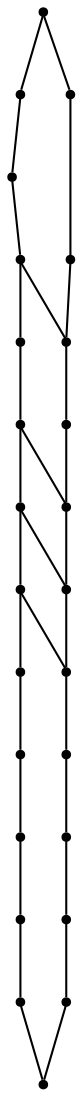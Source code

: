 graph {
  node [shape=point,comment="{\"directed\":false,\"doi\":\"10.1007/978-3-030-68766-3_18\",\"figure\":\"3 (2)\"}"]

  v0 [pos="1430.584178875226,337.0821304864153"]
  v1 [pos="1430.584178875226,271.46897147361426"]
  v2 [pos="1364.9715510767453,271.46897147361426"]
  v3 [pos="1332.1643151454482,271.46897147361426"]
  v4 [pos="1266.551814523803,337.0821304864153"]
  v5 [pos="1266.551814523803,271.46897147361426"]
  v6 [pos="1233.7444514156705,271.46897147361426"]
  v7 [pos="1233.7444514156705,337.0821304864153"]
  v8 [pos="1200.939186725322,337.0821304864153"]
  v9 [pos="1200.939186725322,271.46897147361426"]
  v10 [pos="1168.1319507940252,271.46897147361426"]
  v11 [pos="1168.1319507940252,337.0821304864153"]
  v12 [pos="1135.3266861036768,271.46897147361426"]
  v13 [pos="1135.3266861036768,337.0821304864153"]
  v14 [pos="1102.5193229955444,337.0821304864153"]
  v15 [pos="1069.7141854820316,271.46897147361426"]
  v16 [pos="1069.7141854820316,337.0821304864153"]
  v17 [pos="1036.9068541681079,337.0821304864153"]
  v18 [pos="1036.9068541681079,271.46897147361426"]
  v19 [pos="1397.7789141848775,271.46897147361426"]
  v20 [pos="1299.3590504550998,271.46897147361426"]
  v21 [pos="1397.7789141848775,337.0821304864153"]
  v22 [pos="1364.9715510767453,337.0821304864153"]
  v23 [pos="1332.1643151454482,337.0821304864153"]
  v24 [pos="1299.3590504550998,337.0821304864153"]

  v0 -- v1 [id="-1",pos="1430.584178875226,337.0821304864153 1430.584178875226,271.46897147361426 1430.584178875226,271.46897147361426 1430.584178875226,271.46897147361426"]
  v17 -- v16 [id="-3",pos="1036.9068541681079,337.0821304864153 1069.7141854820316,337.0821304864153 1069.7141854820316,337.0821304864153 1069.7141854820316,337.0821304864153"]
  v16 -- v14 [id="-4",pos="1069.7141854820316,337.0821304864153 1102.5193229955444,337.0821304864153 1102.5193229955444,337.0821304864153 1102.5193229955444,337.0821304864153"]
  v14 -- v13 [id="-5",pos="1102.5193229955444,337.0821304864153 1135.3266861036768,337.0821304864153 1135.3266861036768,337.0821304864153 1135.3266861036768,337.0821304864153"]
  v13 -- v11 [id="-6",pos="1135.3266861036768,337.0821304864153 1168.1319507940252,337.0821304864153 1168.1319507940252,337.0821304864153 1168.1319507940252,337.0821304864153"]
  v11 -- v8 [id="-7",pos="1168.1319507940252,337.0821304864153 1200.939186725322,337.0821304864153 1200.939186725322,337.0821304864153 1200.939186725322,337.0821304864153"]
  v8 -- v7 [id="-8",pos="1200.939186725322,337.0821304864153 1233.7444514156705,337.0821304864153 1233.7444514156705,337.0821304864153 1233.7444514156705,337.0821304864153"]
  v7 -- v4 [id="-9",pos="1233.7444514156705,337.0821304864153 1266.551814523803,337.0821304864153 1266.551814523803,337.0821304864153 1266.551814523803,337.0821304864153"]
  v4 -- v24 [id="-10",pos="1266.551814523803,337.0821304864153 1299.3590504550998,337.0821304864153 1299.3590504550998,337.0821304864153 1299.3590504550998,337.0821304864153"]
  v24 -- v23 [id="-11",pos="1299.3590504550998,337.0821304864153 1332.1643151454482,337.0821304864153 1332.1643151454482,337.0821304864153 1332.1643151454482,337.0821304864153"]
  v23 -- v22 [id="-12",pos="1332.1643151454482,337.0821304864153 1364.9715510767453,337.0821304864153 1364.9715510767453,337.0821304864153 1364.9715510767453,337.0821304864153"]
  v22 -- v21 [id="-13",pos="1364.9715510767453,337.0821304864153 1397.7789141848775,337.0821304864153 1397.7789141848775,337.0821304864153 1397.7789141848775,337.0821304864153"]
  v21 -- v0 [id="-14",pos="1397.7789141848775,337.0821304864153 1430.584178875226,337.0821304864153 1430.584178875226,337.0821304864153 1430.584178875226,337.0821304864153"]
  v18 -- v15 [id="-17",pos="1036.9068541681079,271.46897147361426 1069.7141854820316,271.46897147361426 1069.7141854820316,271.46897147361426 1069.7141854820316,271.46897147361426"]
  v15 -- v12 [id="-18",pos="1069.7141854820316,271.46897147361426 1135.3266861036768,271.46897147361426 1135.3266861036768,271.46897147361426 1135.3266861036768,271.46897147361426"]
  v12 -- v10 [id="-19",pos="1135.3266861036768,271.46897147361426 1168.1319507940252,271.46897147361426 1168.1319507940252,271.46897147361426 1168.1319507940252,271.46897147361426"]
  v10 -- v9 [id="-20",pos="1168.1319507940252,271.46897147361426 1200.939186725322,271.46897147361426 1200.939186725322,271.46897147361426 1200.939186725322,271.46897147361426"]
  v9 -- v6 [id="-21",pos="1200.939186725322,271.46897147361426 1233.7444514156705,271.46897147361426 1233.7444514156705,271.46897147361426 1233.7444514156705,271.46897147361426"]
  v6 -- v5 [id="-22",pos="1233.7444514156705,271.46897147361426 1266.551814523803,271.46897147361426 1266.551814523803,271.46897147361426 1266.551814523803,271.46897147361426"]
  v5 -- v20 [id="-23",pos="1266.551814523803,271.46897147361426 1299.3590504550998,271.46897147361426 1299.3590504550998,271.46897147361426 1299.3590504550998,271.46897147361426"]
  v20 -- v3 [id="-24",pos="1299.3590504550998,271.46897147361426 1332.1643151454482,271.46897147361426 1332.1643151454482,271.46897147361426 1332.1643151454482,271.46897147361426"]
  v3 -- v2 [id="-25",pos="1332.1643151454482,271.46897147361426 1364.9715510767453,271.46897147361426 1364.9715510767453,271.46897147361426 1364.9715510767453,271.46897147361426"]
  v2 -- v19 [id="-26",pos="1364.9715510767453,271.46897147361426 1397.7789141848775,271.46897147361426 1397.7789141848775,271.46897147361426 1397.7789141848775,271.46897147361426"]
  v19 -- v1 [id="-27",pos="1397.7789141848775,271.46897147361426 1430.584178875226,271.46897147361426 1430.584178875226,271.46897147361426 1430.584178875226,271.46897147361426"]
  v17 -- v18 [id="-29",pos="1036.9068541681079,337.0821304864153 1036.9068541681079,271.46897147361426 1036.9068541681079,271.46897147361426 1036.9068541681079,271.46897147361426"]
  v13 -- v12 [id="-34",pos="1135.3266861036768,337.0821304864153 1135.3266861036768,271.46897147361426 1135.3266861036768,271.46897147361426 1135.3266861036768,271.46897147361426"]
  v8 -- v9 [id="-38",pos="1200.939186725322,337.0821304864153 1200.939186725322,271.46897147361426 1200.939186725322,271.46897147361426 1200.939186725322,271.46897147361426"]
  v7 -- v6 [id="-40",pos="1233.7444514156705,337.0821304864153 1233.7444514156705,271.46897147361426 1233.7444514156705,271.46897147361426 1233.7444514156705,271.46897147361426"]
  v4 -- v5 [id="-42",pos="1266.551814523803,337.0821304864153 1266.551814523803,271.46897147361426 1266.551814523803,271.46897147361426 1266.551814523803,271.46897147361426"]
}